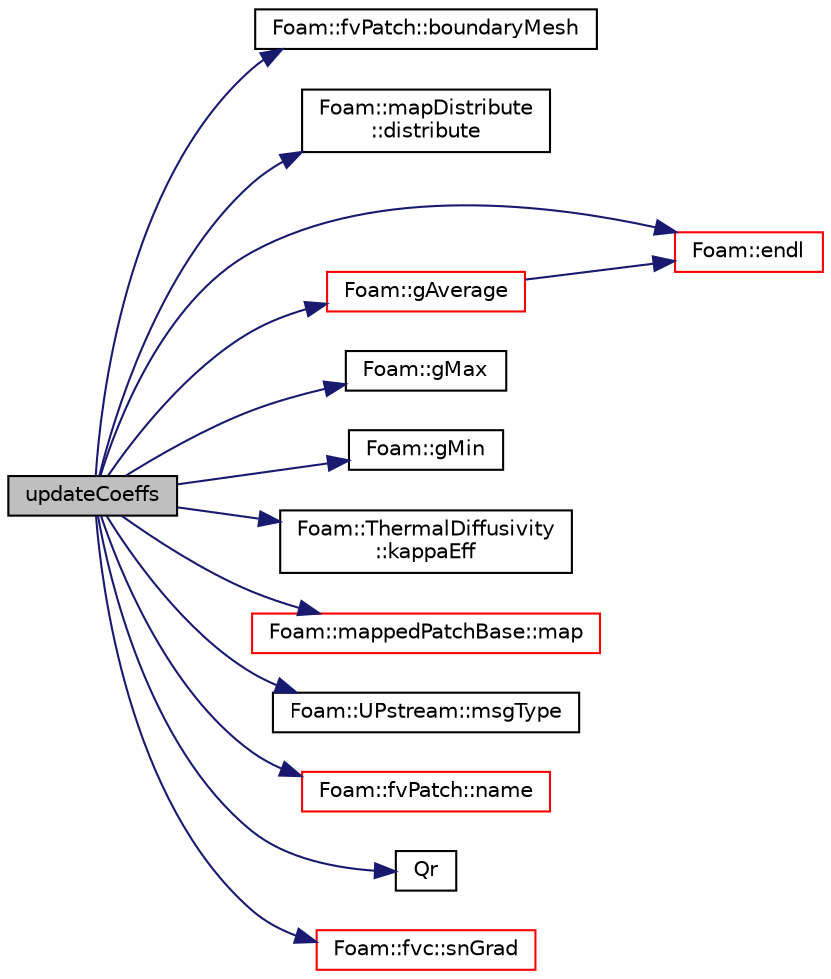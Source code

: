 digraph "updateCoeffs"
{
  bgcolor="transparent";
  edge [fontname="Helvetica",fontsize="10",labelfontname="Helvetica",labelfontsize="10"];
  node [fontname="Helvetica",fontsize="10",shape=record];
  rankdir="LR";
  Node1 [label="updateCoeffs",height=0.2,width=0.4,color="black", fillcolor="grey75", style="filled", fontcolor="black"];
  Node1 -> Node2 [color="midnightblue",fontsize="10",style="solid",fontname="Helvetica"];
  Node2 [label="Foam::fvPatch::boundaryMesh",height=0.2,width=0.4,color="black",URL="$a00902.html#a16ee47bbdf0f80623b5ae25d5451deb5",tooltip="Return boundaryMesh reference. "];
  Node1 -> Node3 [color="midnightblue",fontsize="10",style="solid",fontname="Helvetica"];
  Node3 [label="Foam::mapDistribute\l::distribute",height=0.2,width=0.4,color="black",URL="$a01437.html#aaa12ce6cf9cbdd9dfb0015d8c93d1214",tooltip="Distribute data using default commsType. "];
  Node1 -> Node4 [color="midnightblue",fontsize="10",style="solid",fontname="Helvetica"];
  Node4 [label="Foam::endl",height=0.2,width=0.4,color="red",URL="$a10909.html#a2db8fe02a0d3909e9351bb4275b23ce4",tooltip="Add newline and flush stream. "];
  Node1 -> Node5 [color="midnightblue",fontsize="10",style="solid",fontname="Helvetica"];
  Node5 [label="Foam::gAverage",height=0.2,width=0.4,color="red",URL="$a10909.html#ab45e56189711a2e5cdd381a0e2b6cc5c"];
  Node5 -> Node4 [color="midnightblue",fontsize="10",style="solid",fontname="Helvetica"];
  Node1 -> Node6 [color="midnightblue",fontsize="10",style="solid",fontname="Helvetica"];
  Node6 [label="Foam::gMax",height=0.2,width=0.4,color="black",URL="$a10909.html#ae8d631fb8e841947408bb711abfb1e67"];
  Node1 -> Node7 [color="midnightblue",fontsize="10",style="solid",fontname="Helvetica"];
  Node7 [label="Foam::gMin",height=0.2,width=0.4,color="black",URL="$a10909.html#aca330ee6cfe7d602300dbc5905f8c9f6"];
  Node1 -> Node8 [color="midnightblue",fontsize="10",style="solid",fontname="Helvetica"];
  Node8 [label="Foam::ThermalDiffusivity\l::kappaEff",height=0.2,width=0.4,color="black",URL="$a02673.html#a5c1d285eef8291bb0ec17a11e0d91aea",tooltip="Return the effective turbulent thermal diffusivity for temperature. "];
  Node1 -> Node9 [color="midnightblue",fontsize="10",style="solid",fontname="Helvetica"];
  Node9 [label="Foam::mappedPatchBase::map",height=0.2,width=0.4,color="red",URL="$a01456.html#a1bdce5cba244d04dcd8c8f536f465c4b",tooltip="Return reference to the parallel distribution map. "];
  Node1 -> Node10 [color="midnightblue",fontsize="10",style="solid",fontname="Helvetica"];
  Node10 [label="Foam::UPstream::msgType",height=0.2,width=0.4,color="black",URL="$a02878.html#ae5b8fe6652f6320aa6c7f5c44b6f01b7",tooltip="Message tag of standard messages. "];
  Node1 -> Node11 [color="midnightblue",fontsize="10",style="solid",fontname="Helvetica"];
  Node11 [label="Foam::fvPatch::name",height=0.2,width=0.4,color="red",URL="$a00902.html#a75b72488d2e82151b025744974919d5d",tooltip="Return name. "];
  Node1 -> Node12 [color="midnightblue",fontsize="10",style="solid",fontname="Helvetica"];
  Node12 [label="Qr",height=0.2,width=0.4,color="black",URL="$a04574.html#a78bcf340cde4f20cf12473945680d11a"];
  Node1 -> Node13 [color="midnightblue",fontsize="10",style="solid",fontname="Helvetica"];
  Node13 [label="Foam::fvc::snGrad",height=0.2,width=0.4,color="red",URL="$a10944.html#a15da734ee906cb52cf17937ab84c41a0"];
}
